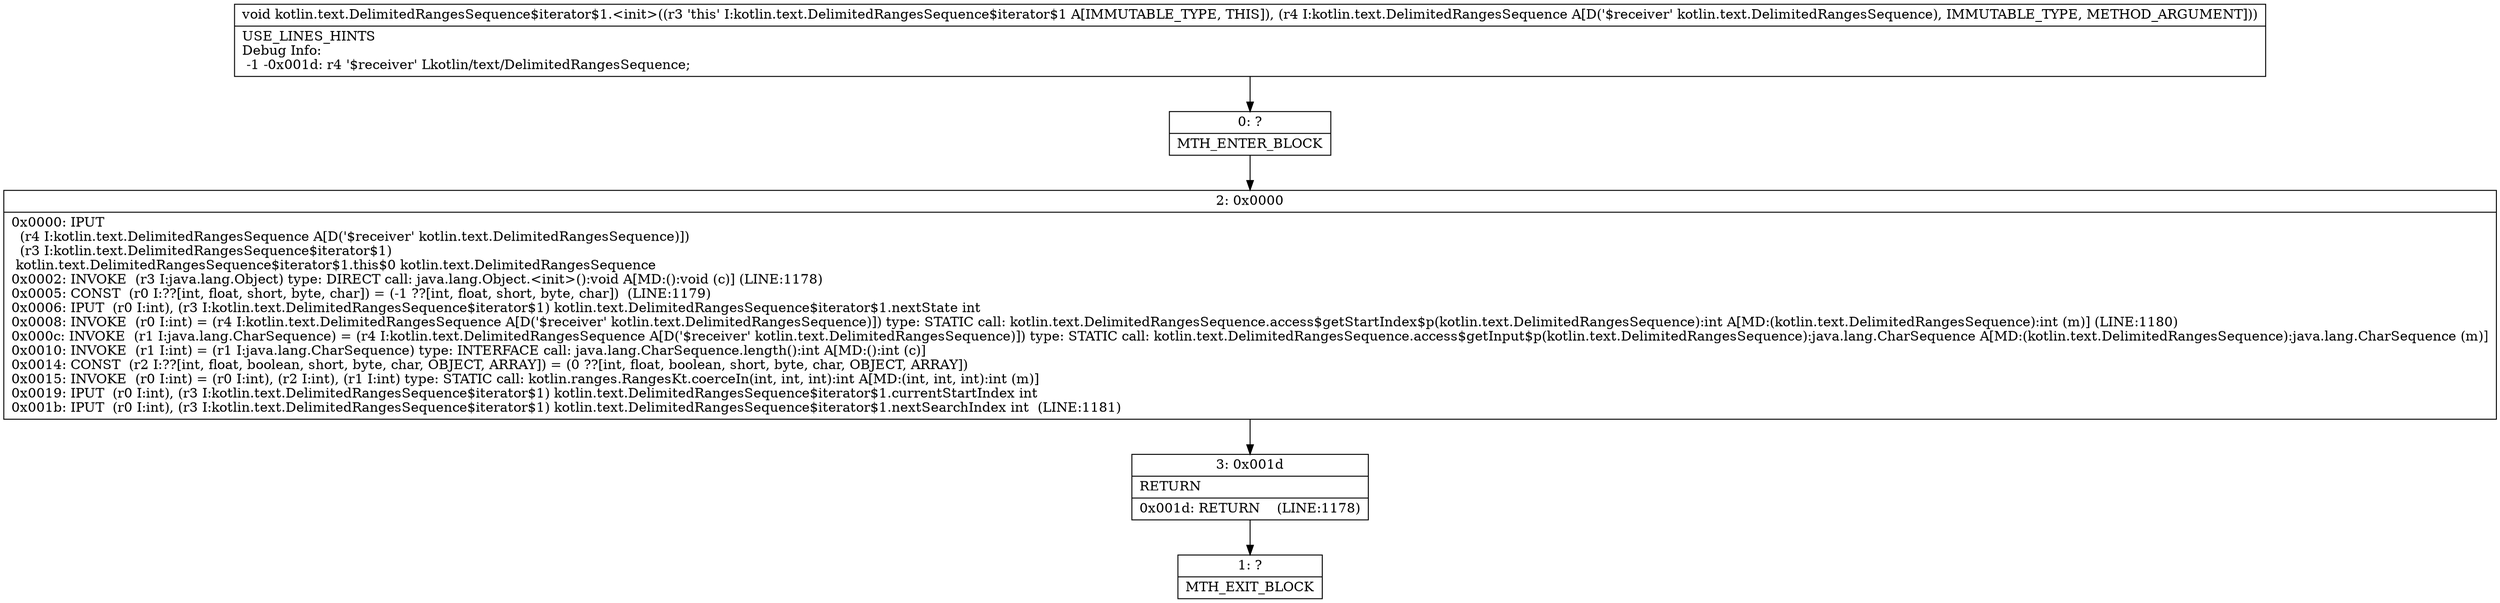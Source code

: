 digraph "CFG forkotlin.text.DelimitedRangesSequence$iterator$1.\<init\>(Lkotlin\/text\/DelimitedRangesSequence;)V" {
Node_0 [shape=record,label="{0\:\ ?|MTH_ENTER_BLOCK\l}"];
Node_2 [shape=record,label="{2\:\ 0x0000|0x0000: IPUT  \l  (r4 I:kotlin.text.DelimitedRangesSequence A[D('$receiver' kotlin.text.DelimitedRangesSequence)])\l  (r3 I:kotlin.text.DelimitedRangesSequence$iterator$1)\l kotlin.text.DelimitedRangesSequence$iterator$1.this$0 kotlin.text.DelimitedRangesSequence \l0x0002: INVOKE  (r3 I:java.lang.Object) type: DIRECT call: java.lang.Object.\<init\>():void A[MD:():void (c)] (LINE:1178)\l0x0005: CONST  (r0 I:??[int, float, short, byte, char]) = (\-1 ??[int, float, short, byte, char])  (LINE:1179)\l0x0006: IPUT  (r0 I:int), (r3 I:kotlin.text.DelimitedRangesSequence$iterator$1) kotlin.text.DelimitedRangesSequence$iterator$1.nextState int \l0x0008: INVOKE  (r0 I:int) = (r4 I:kotlin.text.DelimitedRangesSequence A[D('$receiver' kotlin.text.DelimitedRangesSequence)]) type: STATIC call: kotlin.text.DelimitedRangesSequence.access$getStartIndex$p(kotlin.text.DelimitedRangesSequence):int A[MD:(kotlin.text.DelimitedRangesSequence):int (m)] (LINE:1180)\l0x000c: INVOKE  (r1 I:java.lang.CharSequence) = (r4 I:kotlin.text.DelimitedRangesSequence A[D('$receiver' kotlin.text.DelimitedRangesSequence)]) type: STATIC call: kotlin.text.DelimitedRangesSequence.access$getInput$p(kotlin.text.DelimitedRangesSequence):java.lang.CharSequence A[MD:(kotlin.text.DelimitedRangesSequence):java.lang.CharSequence (m)]\l0x0010: INVOKE  (r1 I:int) = (r1 I:java.lang.CharSequence) type: INTERFACE call: java.lang.CharSequence.length():int A[MD:():int (c)]\l0x0014: CONST  (r2 I:??[int, float, boolean, short, byte, char, OBJECT, ARRAY]) = (0 ??[int, float, boolean, short, byte, char, OBJECT, ARRAY]) \l0x0015: INVOKE  (r0 I:int) = (r0 I:int), (r2 I:int), (r1 I:int) type: STATIC call: kotlin.ranges.RangesKt.coerceIn(int, int, int):int A[MD:(int, int, int):int (m)]\l0x0019: IPUT  (r0 I:int), (r3 I:kotlin.text.DelimitedRangesSequence$iterator$1) kotlin.text.DelimitedRangesSequence$iterator$1.currentStartIndex int \l0x001b: IPUT  (r0 I:int), (r3 I:kotlin.text.DelimitedRangesSequence$iterator$1) kotlin.text.DelimitedRangesSequence$iterator$1.nextSearchIndex int  (LINE:1181)\l}"];
Node_3 [shape=record,label="{3\:\ 0x001d|RETURN\l|0x001d: RETURN    (LINE:1178)\l}"];
Node_1 [shape=record,label="{1\:\ ?|MTH_EXIT_BLOCK\l}"];
MethodNode[shape=record,label="{void kotlin.text.DelimitedRangesSequence$iterator$1.\<init\>((r3 'this' I:kotlin.text.DelimitedRangesSequence$iterator$1 A[IMMUTABLE_TYPE, THIS]), (r4 I:kotlin.text.DelimitedRangesSequence A[D('$receiver' kotlin.text.DelimitedRangesSequence), IMMUTABLE_TYPE, METHOD_ARGUMENT]))  | USE_LINES_HINTS\lDebug Info:\l  \-1 \-0x001d: r4 '$receiver' Lkotlin\/text\/DelimitedRangesSequence;\l}"];
MethodNode -> Node_0;Node_0 -> Node_2;
Node_2 -> Node_3;
Node_3 -> Node_1;
}

